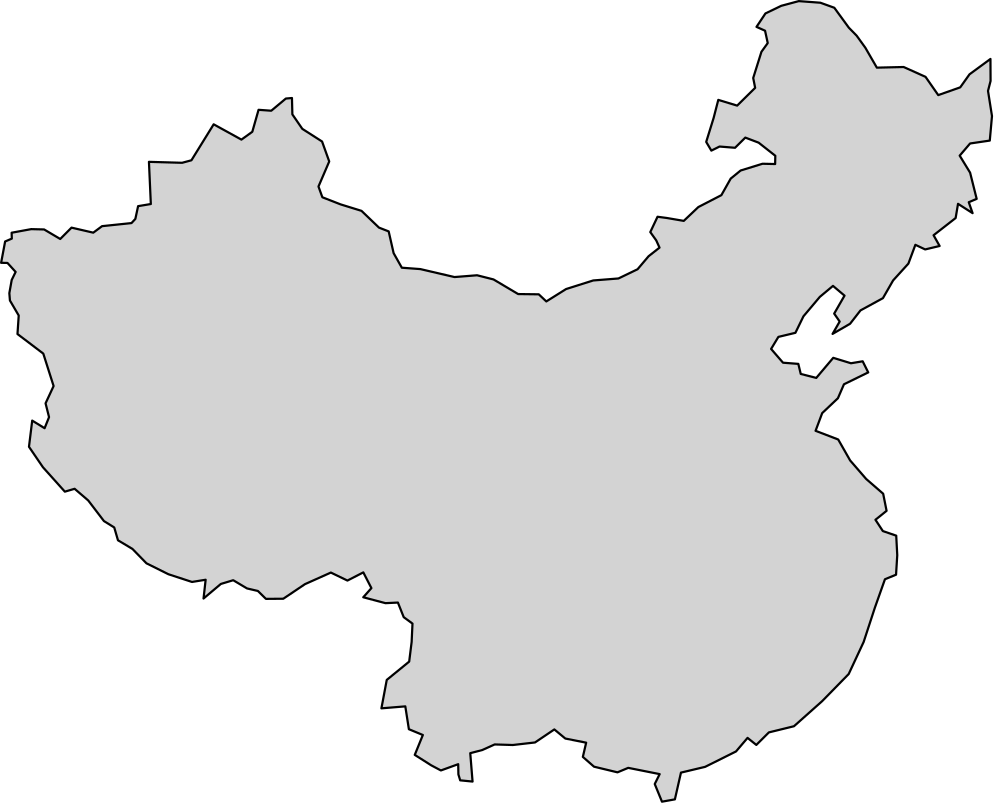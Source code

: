 <?xml version="1.0"?>
<!DOCTYPE ipe SYSTEM "ipe.dtd">
<ipe version="70107" creator="Ipe 7.2.1">
<info created="D:20160405114801" modified="D:20160405114801"/>
<ipestyle name="basic">
<symbol name="arrow/arc(spx)">
<path stroke="sym-stroke" fill="sym-stroke" pen="sym-pen">
0 0 m
-1 0.333 l
-1 -0.333 l
h
</path>
</symbol>
<symbol name="arrow/farc(spx)">
<path stroke="sym-stroke" fill="white" pen="sym-pen">
0 0 m
-1 0.333 l
-1 -0.333 l
h
</path>
</symbol>
<symbol name="arrow/ptarc(spx)">
<path stroke="sym-stroke" fill="sym-stroke" pen="sym-pen">
0 0 m
-1 0.333 l
-0.8 0 l
-1 -0.333 l
h
</path>
</symbol>
<symbol name="arrow/fptarc(spx)">
<path stroke="sym-stroke" fill="white" pen="sym-pen">
0 0 m
-1 0.333 l
-0.8 0 l
-1 -0.333 l
h
</path>
</symbol>
<symbol name="mark/circle(sx)" transformations="translations">
<path fill="sym-stroke">
0.6 0 0 0.6 0 0 e
0.4 0 0 0.4 0 0 e
</path>
</symbol>
<symbol name="mark/disk(sx)" transformations="translations">
<path fill="sym-stroke">
0.6 0 0 0.6 0 0 e
</path>
</symbol>
<symbol name="mark/fdisk(sfx)" transformations="translations">
<group>
<path fill="sym-fill">
0.5 0 0 0.5 0 0 e
</path>
<path fill="sym-stroke" fillrule="eofill">
0.6 0 0 0.6 0 0 e
0.4 0 0 0.4 0 0 e
</path>
</group>
</symbol>
<symbol name="mark/box(sx)" transformations="translations">
<path fill="sym-stroke" fillrule="eofill">
-0.6 -0.6 m
0.6 -0.6 l
0.6 0.6 l
-0.6 0.6 l
h
-0.4 -0.4 m
0.4 -0.4 l
0.4 0.4 l
-0.4 0.4 l
h
</path>
</symbol>
<symbol name="mark/square(sx)" transformations="translations">
<path fill="sym-stroke">
-0.6 -0.6 m
0.6 -0.6 l
0.6 0.6 l
-0.6 0.6 l
h
</path>
</symbol>
<symbol name="mark/fsquare(sfx)" transformations="translations">
<group>
<path fill="sym-fill">
-0.5 -0.5 m
0.5 -0.5 l
0.5 0.5 l
-0.5 0.5 l
h
</path>
<path fill="sym-stroke" fillrule="eofill">
-0.6 -0.6 m
0.6 -0.6 l
0.6 0.6 l
-0.6 0.6 l
h
-0.4 -0.4 m
0.4 -0.4 l
0.4 0.4 l
-0.4 0.4 l
h
</path>
</group>
</symbol>
<symbol name="mark/cross(sx)" transformations="translations">
<group>
<path fill="sym-stroke">
-0.43 -0.57 m
0.57 0.43 l
0.43 0.57 l
-0.57 -0.43 l
h
</path>
<path fill="sym-stroke">
-0.43 0.57 m
0.57 -0.43 l
0.43 -0.57 l
-0.57 0.43 l
h
</path>
</group>
</symbol>
<symbol name="arrow/fnormal(spx)">
<path stroke="sym-stroke" fill="white" pen="sym-pen">
0 0 m
-1 0.333 l
-1 -0.333 l
h
</path>
</symbol>
<symbol name="arrow/pointed(spx)">
<path stroke="sym-stroke" fill="sym-stroke" pen="sym-pen">
0 0 m
-1 0.333 l
-0.8 0 l
-1 -0.333 l
h
</path>
</symbol>
<symbol name="arrow/fpointed(spx)">
<path stroke="sym-stroke" fill="white" pen="sym-pen">
0 0 m
-1 0.333 l
-0.8 0 l
-1 -0.333 l
h
</path>
</symbol>
<symbol name="arrow/linear(spx)">
<path stroke="sym-stroke" pen="sym-pen">
-1 0.333 m
0 0 l
-1 -0.333 l
</path>
</symbol>
<symbol name="arrow/fdouble(spx)">
<path stroke="sym-stroke" fill="white" pen="sym-pen">
0 0 m
-1 0.333 l
-1 -0.333 l
h
-1 0 m
-2 0.333 l
-2 -0.333 l
h
</path>
</symbol>
<symbol name="arrow/double(spx)">
<path stroke="sym-stroke" fill="sym-stroke" pen="sym-pen">
0 0 m
-1 0.333 l
-1 -0.333 l
h
-1 0 m
-2 0.333 l
-2 -0.333 l
h
</path>
</symbol>
<pen name="heavier" value="0.8"/>
<pen name="fat" value="1.2"/>
<pen name="ultrafat" value="2"/>
<symbolsize name="large" value="5"/>
<symbolsize name="small" value="2"/>
<symbolsize name="tiny" value="1.1"/>
<arrowsize name="large" value="10"/>
<arrowsize name="small" value="5"/>
<arrowsize name="tiny" value="3"/>
<color name="red" value="1 0 0"/>
<color name="green" value="0 1 0"/>
<color name="blue" value="0 0 1"/>
<color name="yellow" value="1 1 0"/>
<color name="orange" value="1 0.647 0"/>
<color name="gold" value="1 0.843 0"/>
<color name="purple" value="0.627 0.125 0.941"/>
<color name="gray" value="0.745"/>
<color name="brown" value="0.647 0.165 0.165"/>
<color name="navy" value="0 0 0.502"/>
<color name="pink" value="1 0.753 0.796"/>
<color name="seagreen" value="0.18 0.545 0.341"/>
<color name="turquoise" value="0.251 0.878 0.816"/>
<color name="violet" value="0.933 0.51 0.933"/>
<color name="darkblue" value="0 0 0.545"/>
<color name="darkcyan" value="0 0.545 0.545"/>
<color name="darkgray" value="0.663"/>
<color name="darkgreen" value="0 0.392 0"/>
<color name="darkmagenta" value="0.545 0 0.545"/>
<color name="darkorange" value="1 0.549 0"/>
<color name="darkred" value="0.545 0 0"/>
<color name="lightblue" value="0.678 0.847 0.902"/>
<color name="lightcyan" value="0.878 1 1"/>
<color name="lightgray" value="0.827"/>
<color name="lightgreen" value="0.565 0.933 0.565"/>
<color name="lightyellow" value="1 1 0.878"/>
<dashstyle name="dashed" value="[4] 0"/>
<dashstyle name="dotted" value="[1 3] 0"/>
<dashstyle name="dash dotted" value="[4 2 1 2] 0"/>
<dashstyle name="dash dot dotted" value="[4 2 1 2 1 2] 0"/>
<textsize name="large" value="\large"/>
<textsize name="Large" value="\Large"/>
<textsize name="LARGE" value="\LARGE"/>
<textsize name="huge" value="\huge"/>
<textsize name="Huge" value="\Huge"/>
<textsize name="small" value="\small"/>
<textsize name="footnote" value="\footnotesize"/>
<textsize name="tiny" value="\tiny"/>
<textstyle name="center" begin="\begin{center}" end="\end{center}"/>
<textstyle name="itemize" begin="\begin{itemize}" end="\end{itemize}"/>
<textstyle name="item" begin="\begin{itemize}\item{}" end="\end{itemize}"/>
<gridsize name="4 pts" value="4"/>
<gridsize name="8 pts (~3 mm)" value="8"/>
<gridsize name="16 pts (~6 mm)" value="16"/>
<gridsize name="32 pts (~12 mm)" value="32"/>
<gridsize name="10 pts (~3.5 mm)" value="10"/>
<gridsize name="20 pts (~7 mm)" value="20"/>
<gridsize name="14 pts (~5 mm)" value="14"/>
<gridsize name="28 pts (~10 mm)" value="28"/>
<gridsize name="56 pts (~20 mm)" value="56"/>
<anglesize name="90 deg" value="90"/>
<anglesize name="60 deg" value="60"/>
<anglesize name="45 deg" value="45"/>
<anglesize name="30 deg" value="30"/>
<anglesize name="22.5 deg" value="22.5"/>
<opacity name="10%" value="0.1"/>
<opacity name="30%" value="0.3"/>
<opacity name="50%" value="0.5"/>
<opacity name="75%" value="0.75"/>
<tiling name="falling" angle="-60" step="4" width="1"/>
<tiling name="rising" angle="30" step="4" width="1"/>
</ipestyle>
<page>
<layer name="alpha"/>
<view layers="alpha" active="alpha"/>
<path layer="alpha" matrix="0.251208 0 0 0.251208 363.729 346.932" stroke="black" fill="lightgray" pen="heavier">
126.94 806.563 m
111 793.735 l
121.59 777.563 l
140.76 770.979 l
142.24 743.016 l
140.51 715.026 l
124.62 708.525 l
110.18 667.787 l
94.09 618.647 l
72.65 572.691 l
34.49 533.689 l
-5.78 497.86 l
-41.72 489.034 l
-59.72 471.081 l
-72.29 481.158 l
-88.85 461.717 l
-133.13 439.643 l
-167.72 431.4 l
-176.43 393.064 l
-194.94 389.746 l
-205.3 415.055 l
-198.25 429.252 l
-243.29 438.212 l
-258.69 431.793 l
-292.31 439.9 l
-308.33 453.897 l
-303.58 474.298 l
-333.45 480.235 l
-349.18 493.285 l
-376.89 474.612 l
-408.66 470.961 l
-434.68 471.766 l
-452.5 463.748 l
-469.69 459.253 l
-466.38 418.578 l
-484.09 420.33 l
-486.68 428.806 l
-486.96 443.485 l
-511.75 434.491 l
-525.67 441.877 l
-549.21 456.8 l
-537.61 485.31 l
-557.64 493.606 l
-562.754 526.328 l
-596.991 523.515 l
-589.339 564.27 l
-557.2 590.488 l
-553.68 618.711 l
-552.47 644.951 l
-565.051 654.185 l
-573.369 675.1 l
-591.182 674.232 l
-623.001 682.693 l
-611.356 695.801 l
-622.933 718.329 l
-645.689 706.623 l
-669.432 718.08 l
-706.579 701.459 l
-737.616 680.586 l
-762.49 680.372 l
-774.009 691.699 l
-789.611 695.355 l
-809.384 707.117 l
-827.077 701.774 l
-851.915 680.897 l
-848.891 707.787 l
-868.477 704.635 l
-902.251 715.691 l
-933.704 731.338 l
-953.711 751.877 l
-974.516 764.338 l
-979.881 782.718 l
-994.651 791.895 l
-1017.15 821.39 l
-1036.65 838.142 l
-1050.66 834.032 l
-1082.03 868.988 l
-1102.07 898.322 l
-1097.44 935.867 l
-1079.68 924.958 l
-1073.3 940.829 l
-1078.3 960.618 l
-1066.77 985.387 l
-1081.56 1031.87 l
-1118.54 1059.92 l
-1116.77 1086.48 l
-1129.36 1107.98 l
-1130.2 1118.51 l
-1126.82 1137.4 l
-1121.19 1148.93 l
-1132.89 1161.79 l
-1142 1161.98 l
-1136.24 1192.54 l
-1126.66 1196.66 l
-1126.92 1205.09 l
-1098.81 1210.26 l
-1080.38 1209.79 l
-1057.27 1196.14 l
-1041.09 1212.39 l
-1009.93 1205.18 l
-997.332 1214.51 l
-955.166 1218.92 l
-949.627 1224.88 l
-945.68 1243.18 l
-927.437 1246.23 l
-930.141 1306.68 l
-882.604 1305.32 l
-869.267 1308.91 l
-837.382 1360.45 l
-797.619 1338.53 l
-782.014 1349.77 l
-773.061 1381.25 l
-754.843 1379.94 l
-733.946 1397.38 l
-725.198 1398.15 l
-724.61 1374.7 l
-710.354 1353.95 l
-682.047 1335.83 l
-671.773 1307.22 l
-687.19 1271.31 l
-681.624 1255.92 l
-655.58 1245.75 l
-625.521 1236.44 l
-600.484 1212.42 l
-586.583 1206.99 l
-579.506 1175.83 l
-567.737 1154.96 l
-541.26 1152.99 l
-492.25 1141.57 l
-459.93 1144.13 l
-436.36 1138.16 l
-401.05 1117.21 l
-371.5 1116.83 l
-360.69 1106.63 l
-332.36 1124.38 l
-293.47 1136.69 l
-257.32 1139.54 l
-229.93 1152.74 l
-214.1 1171.44 l
-198.45 1183.74 l
-203.18 1194.15 l
-211.68 1206.02 l
-201.3 1227.99 l
-188.08 1226.24 l
-163.71 1222.07 l
-142.81 1241.89 l
-109.8 1258.95 l
-96.44 1282.67 l
-82.21 1294.26 l
-50.83 1303.95 l
-32.77 1303.53 l
-32.52 1315.37 l
-56.39 1334.15 l
-75.51 1341.42 l
-90.22 1326.83 l
-112.42 1328.61 l
-124.17 1322.77 l
-131.56 1335.22 l
-120.9 1369.62 l
-114.23 1395.48 l
-87.19 1387.26 l
-61.4 1412.72 l
-64.19 1426.83 l
-52.39 1464.4 l
-43.37 1476.9 l
-47.22 1494.6 l
-59.48 1500.1 l
-46.66 1519.35 l
-24.01 1530.27 l
1.13 1537.02 l
32.08 1534.7 l
52.02 1527.51 l
72.83 1498.96 l
84.04 1487.5 l
96.53 1470.19 l
113 1441.66 l
151.38 1442.59 l
182.76 1428.49 l
200.99 1402.32 l
232.48 1413.43 l
245.79 1432.11 l
275.8 1454.12 l
275.97 1422.6 l
272.31 1408.35 l
278 1372.26 l
274.84 1337.15 l
246.6 1332.99 l
231.71 1315.57 l
246.64 1291.18 l
256.05 1253.62 l
244.73 1248.82 l
250.19 1233.15 l
229.33 1246.51 l
225.9 1226.14 l
194.29 1201.5 l
202.96 1186.1 l
182.24 1181.16 l
168.21 1187.77 l
158.21 1160.86 l
136.31 1136.75 l
121.71 1111.32 l
89.54 1093.77 l
74.65 1074.66 l
49.55 1060.11 l
59.72 1077.81 l
51.86 1089.2 l
66.67 1114.96 l
50.14 1128.91 l
31.27 1113.15 l
7.83 1085.34 l
-3.72 1061.66 l
-28.12 1055.81 l
-38.55 1038.56 l
-21.48 1018.83 l
0.46 1017.14 l
3.93 1002.74 l
26.17 997.037 l
50.5 1025.81 l
75.89 1018.04 l
92.68 1020.84 l
100.65 1004.92 l
65.86 987.921 l
57.21 967.929 l
34.67 946.603 l
25.17 921.229 l
57.62 908.78 l
74.72 878.766 l
97.7 852.21 l
122.06 831.077 l
h
</path>
</page>
</ipe>
